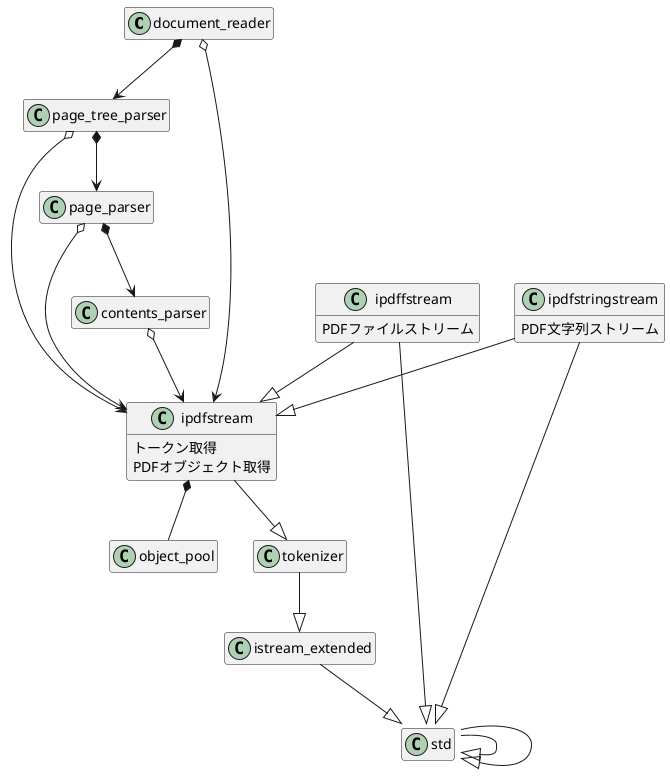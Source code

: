 @startuml overview
hide empty members
class document_reader {}
document_reader *--> page_tree_parser
document_reader o--> ipdfstream

class page_tree_parser {}
page_tree_parser *--> page_parser
page_tree_parser o--> ipdfstream

class page_parser {}
page_parser *--> contents_parser
page_parser o--> ipdfstream

class contents_parser {}
contents_parser o--> ipdfstream


' PDF入力ストリーム
class ipdffstream {
	PDFファイルストリーム
}
ipdffstream --|> ipdfstream
ipdffstream --|> std::ifstream

std::ifstream --|> std::istream

class ipdfstringstream {
	PDF文字列ストリーム
}
ipdfstringstream --|> ipdfstream
ipdfstringstream --|> std::istringstream

std::istringstream --|> std::istream

class ipdfstream {
	トークン取得
	PDFオブジェクト取得
}
ipdfstream *-- object_pool
ipdfstream --|> tokenizer
tokenizer --|> istream_extended
istream_extended --|> std::istream
@enduml
